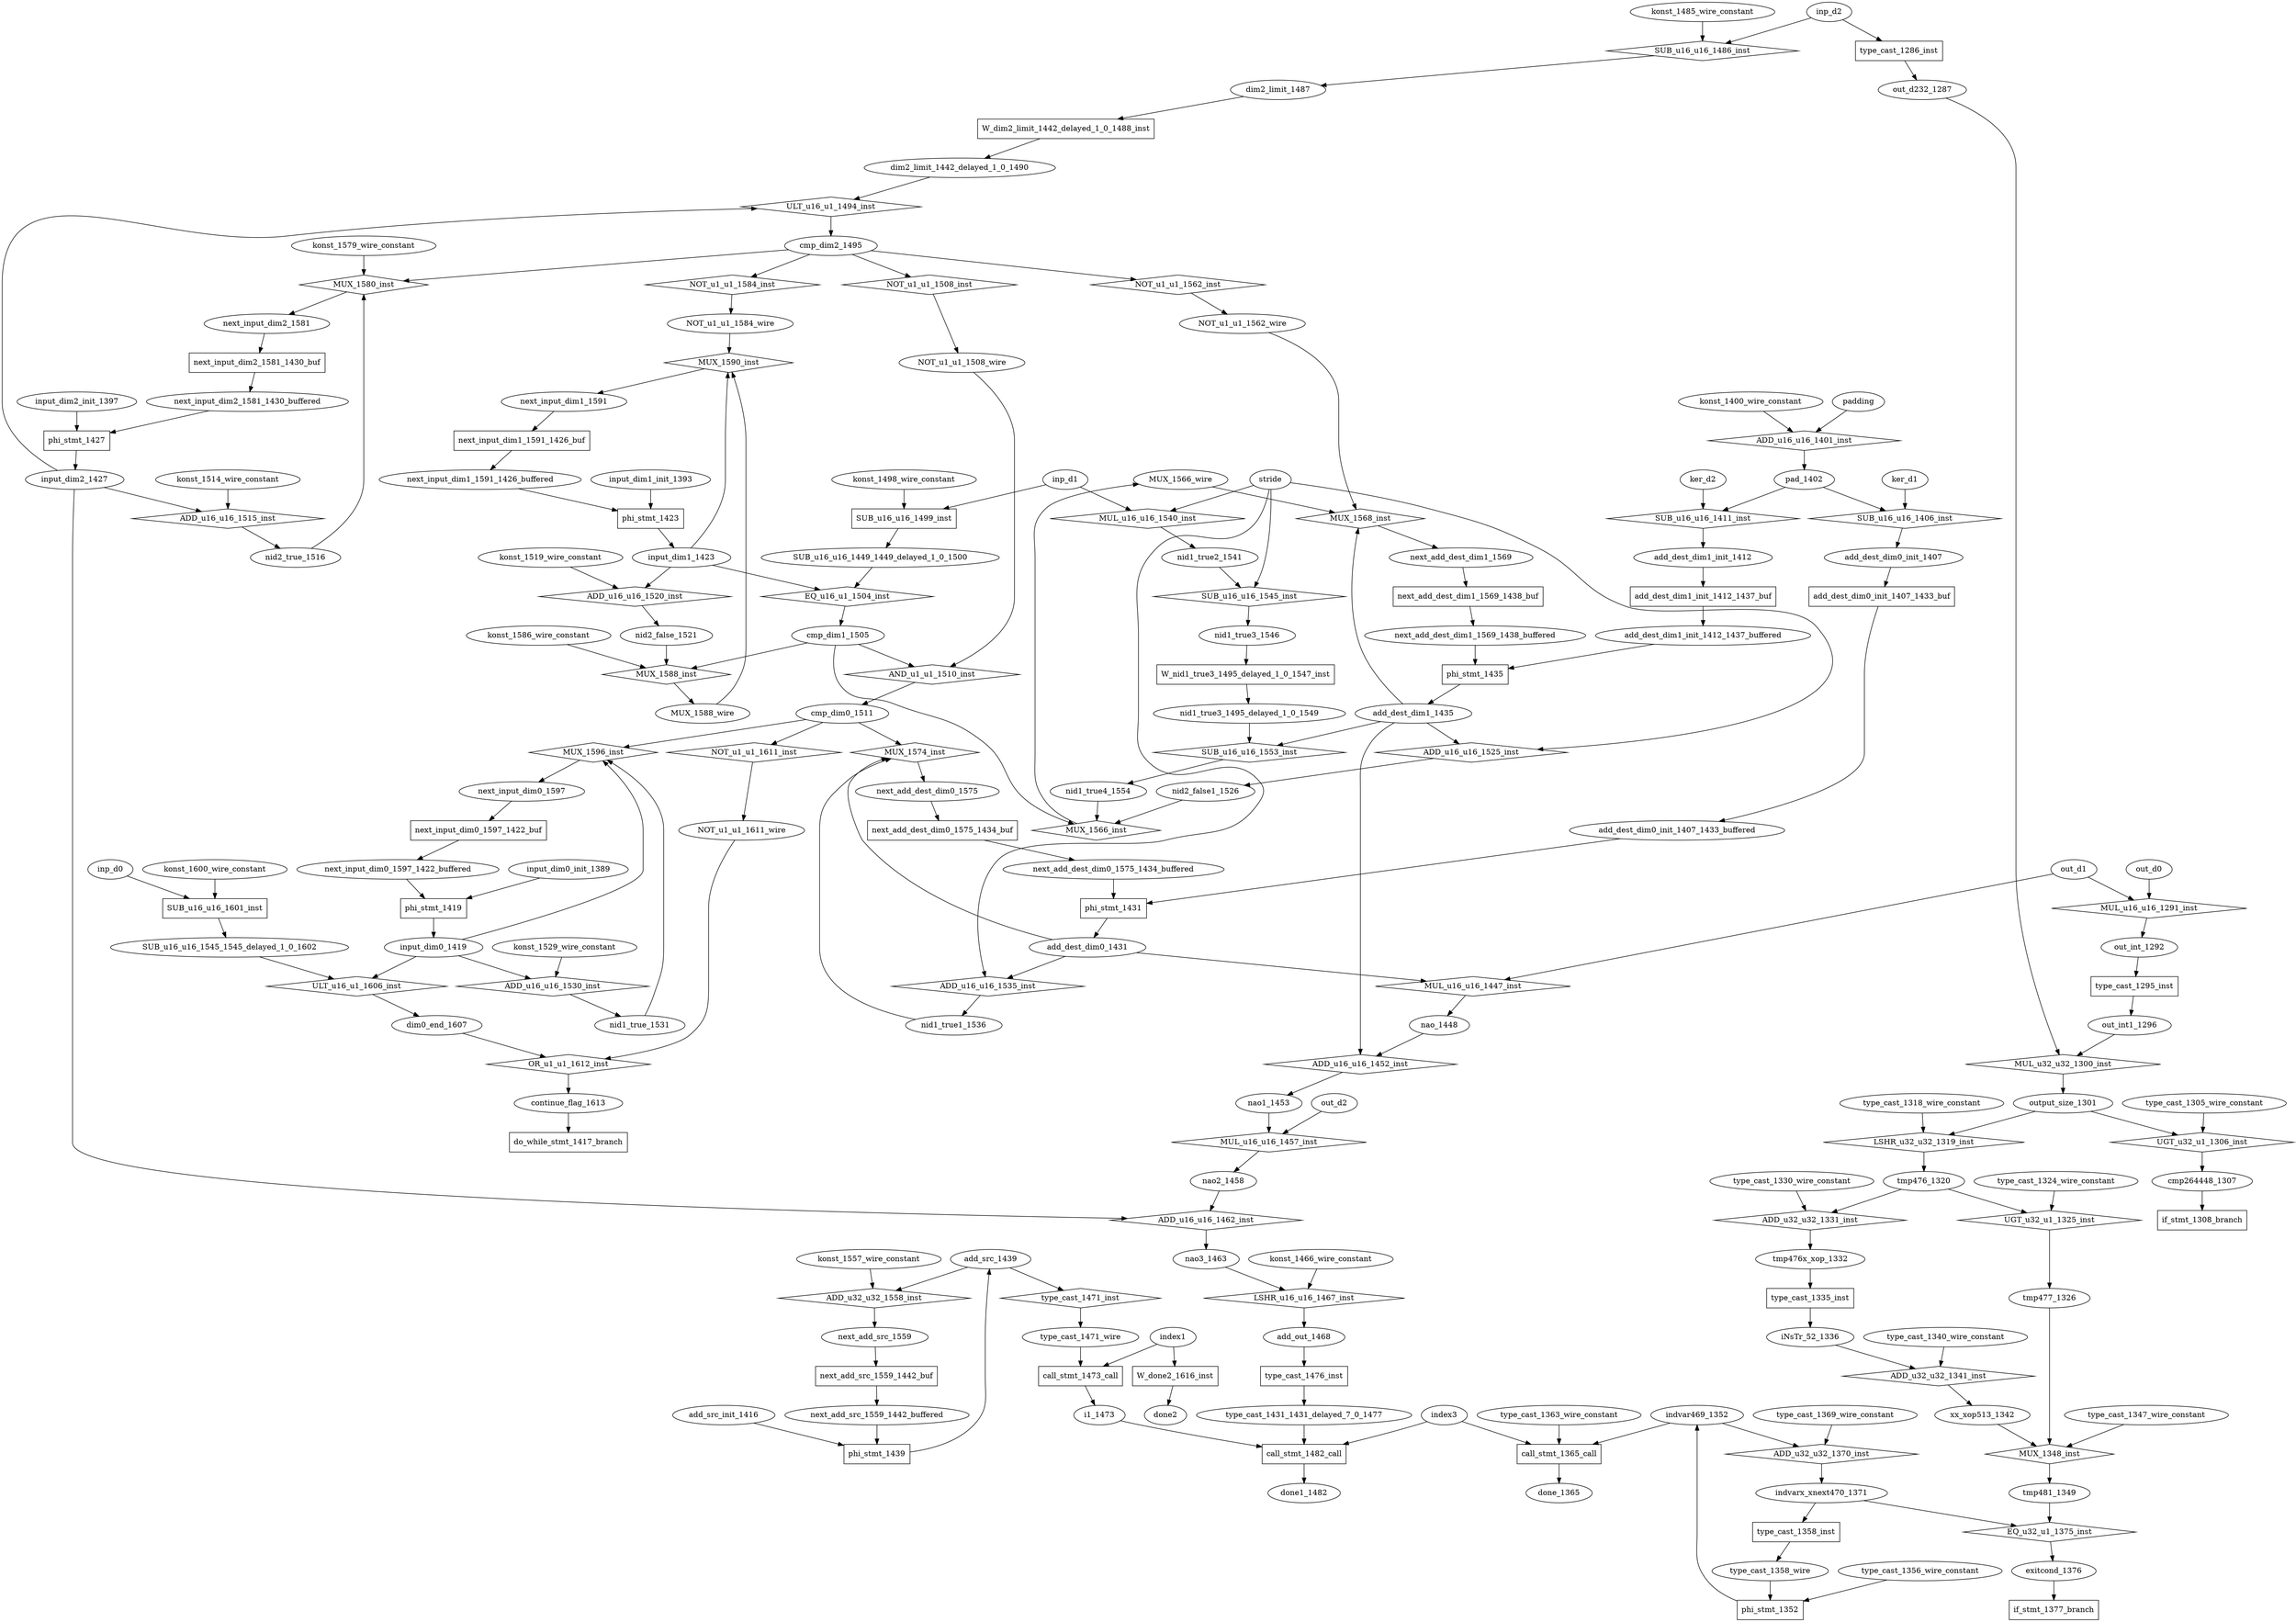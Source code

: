 digraph data_path {
  MUX_1566_wire [shape=ellipse];
  MUX_1588_wire [shape=ellipse];
  NOT_u1_u1_1508_wire [shape=ellipse];
  NOT_u1_u1_1562_wire [shape=ellipse];
  NOT_u1_u1_1584_wire [shape=ellipse];
  NOT_u1_u1_1611_wire [shape=ellipse];
  SUB_u16_u16_1449_1449_delayed_1_0_1500 [shape=ellipse];
  SUB_u16_u16_1545_1545_delayed_1_0_1602 [shape=ellipse];
  add_dest_dim0_1431 [shape=ellipse];
  add_dest_dim0_init_1407 [shape=ellipse];
  add_dest_dim0_init_1407_1433_buffered [shape=ellipse];
  add_dest_dim1_1435 [shape=ellipse];
  add_dest_dim1_init_1412 [shape=ellipse];
  add_dest_dim1_init_1412_1437_buffered [shape=ellipse];
  add_out_1468 [shape=ellipse];
  add_src_1439 [shape=ellipse];
  add_src_init_1416 [shape=ellipse];
  cmp264448_1307 [shape=ellipse];
  cmp_dim0_1511 [shape=ellipse];
  cmp_dim1_1505 [shape=ellipse];
  cmp_dim2_1495 [shape=ellipse];
  continue_flag_1613 [shape=ellipse];
  dim0_end_1607 [shape=ellipse];
  dim2_limit_1442_delayed_1_0_1490 [shape=ellipse];
  dim2_limit_1487 [shape=ellipse];
  done1_1482 [shape=ellipse];
  done_1365 [shape=ellipse];
  exitcond_1376 [shape=ellipse];
  i1_1473 [shape=ellipse];
  iNsTr_52_1336 [shape=ellipse];
  indvar469_1352 [shape=ellipse];
  indvarx_xnext470_1371 [shape=ellipse];
  input_dim0_1419 [shape=ellipse];
  input_dim0_init_1389 [shape=ellipse];
  input_dim1_1423 [shape=ellipse];
  input_dim1_init_1393 [shape=ellipse];
  input_dim2_1427 [shape=ellipse];
  input_dim2_init_1397 [shape=ellipse];
  konst_1400_wire_constant [shape=ellipse];
  konst_1466_wire_constant [shape=ellipse];
  konst_1485_wire_constant [shape=ellipse];
  konst_1498_wire_constant [shape=ellipse];
  konst_1514_wire_constant [shape=ellipse];
  konst_1519_wire_constant [shape=ellipse];
  konst_1529_wire_constant [shape=ellipse];
  konst_1557_wire_constant [shape=ellipse];
  konst_1579_wire_constant [shape=ellipse];
  konst_1586_wire_constant [shape=ellipse];
  konst_1600_wire_constant [shape=ellipse];
  nao1_1453 [shape=ellipse];
  nao2_1458 [shape=ellipse];
  nao3_1463 [shape=ellipse];
  nao_1448 [shape=ellipse];
  next_add_dest_dim0_1575 [shape=ellipse];
  next_add_dest_dim0_1575_1434_buffered [shape=ellipse];
  next_add_dest_dim1_1569 [shape=ellipse];
  next_add_dest_dim1_1569_1438_buffered [shape=ellipse];
  next_add_src_1559 [shape=ellipse];
  next_add_src_1559_1442_buffered [shape=ellipse];
  next_input_dim0_1597 [shape=ellipse];
  next_input_dim0_1597_1422_buffered [shape=ellipse];
  next_input_dim1_1591 [shape=ellipse];
  next_input_dim1_1591_1426_buffered [shape=ellipse];
  next_input_dim2_1581 [shape=ellipse];
  next_input_dim2_1581_1430_buffered [shape=ellipse];
  nid1_true1_1536 [shape=ellipse];
  nid1_true2_1541 [shape=ellipse];
  nid1_true3_1495_delayed_1_0_1549 [shape=ellipse];
  nid1_true3_1546 [shape=ellipse];
  nid1_true4_1554 [shape=ellipse];
  nid1_true_1531 [shape=ellipse];
  nid2_false1_1526 [shape=ellipse];
  nid2_false_1521 [shape=ellipse];
  nid2_true_1516 [shape=ellipse];
  out_d232_1287 [shape=ellipse];
  out_int1_1296 [shape=ellipse];
  out_int_1292 [shape=ellipse];
  output_size_1301 [shape=ellipse];
  pad_1402 [shape=ellipse];
  tmp476_1320 [shape=ellipse];
  tmp476x_xop_1332 [shape=ellipse];
  tmp477_1326 [shape=ellipse];
  tmp481_1349 [shape=ellipse];
  type_cast_1305_wire_constant [shape=ellipse];
  type_cast_1318_wire_constant [shape=ellipse];
  type_cast_1324_wire_constant [shape=ellipse];
  type_cast_1330_wire_constant [shape=ellipse];
  type_cast_1340_wire_constant [shape=ellipse];
  type_cast_1347_wire_constant [shape=ellipse];
  type_cast_1356_wire_constant [shape=ellipse];
  type_cast_1358_wire [shape=ellipse];
  type_cast_1363_wire_constant [shape=ellipse];
  type_cast_1369_wire_constant [shape=ellipse];
  type_cast_1431_1431_delayed_7_0_1477 [shape=ellipse];
  type_cast_1471_wire [shape=ellipse];
  xx_xop513_1342 [shape=ellipse];
  ADD_u16_u16_1401_inst [shape=diamond];
padding  -> ADD_u16_u16_1401_inst;
konst_1400_wire_constant  -> ADD_u16_u16_1401_inst;
ADD_u16_u16_1401_inst -> pad_1402;
  ADD_u16_u16_1452_inst [shape=diamond];
nao_1448  -> ADD_u16_u16_1452_inst;
add_dest_dim1_1435  -> ADD_u16_u16_1452_inst;
ADD_u16_u16_1452_inst -> nao1_1453;
  ADD_u16_u16_1462_inst [shape=diamond];
input_dim2_1427  -> ADD_u16_u16_1462_inst;
nao2_1458  -> ADD_u16_u16_1462_inst;
ADD_u16_u16_1462_inst -> nao3_1463;
  ADD_u16_u16_1515_inst [shape=diamond];
input_dim2_1427  -> ADD_u16_u16_1515_inst;
konst_1514_wire_constant  -> ADD_u16_u16_1515_inst;
ADD_u16_u16_1515_inst -> nid2_true_1516;
  ADD_u16_u16_1520_inst [shape=diamond];
input_dim1_1423  -> ADD_u16_u16_1520_inst;
konst_1519_wire_constant  -> ADD_u16_u16_1520_inst;
ADD_u16_u16_1520_inst -> nid2_false_1521;
  ADD_u16_u16_1525_inst [shape=diamond];
add_dest_dim1_1435  -> ADD_u16_u16_1525_inst;
stride  -> ADD_u16_u16_1525_inst;
ADD_u16_u16_1525_inst -> nid2_false1_1526;
  ADD_u16_u16_1530_inst [shape=diamond];
input_dim0_1419  -> ADD_u16_u16_1530_inst;
konst_1529_wire_constant  -> ADD_u16_u16_1530_inst;
ADD_u16_u16_1530_inst -> nid1_true_1531;
  ADD_u16_u16_1535_inst [shape=diamond];
add_dest_dim0_1431  -> ADD_u16_u16_1535_inst;
stride  -> ADD_u16_u16_1535_inst;
ADD_u16_u16_1535_inst -> nid1_true1_1536;
  ADD_u32_u32_1331_inst [shape=diamond];
tmp476_1320  -> ADD_u32_u32_1331_inst;
type_cast_1330_wire_constant  -> ADD_u32_u32_1331_inst;
ADD_u32_u32_1331_inst -> tmp476x_xop_1332;
  ADD_u32_u32_1341_inst [shape=diamond];
iNsTr_52_1336  -> ADD_u32_u32_1341_inst;
type_cast_1340_wire_constant  -> ADD_u32_u32_1341_inst;
ADD_u32_u32_1341_inst -> xx_xop513_1342;
  ADD_u32_u32_1370_inst [shape=diamond];
indvar469_1352  -> ADD_u32_u32_1370_inst;
type_cast_1369_wire_constant  -> ADD_u32_u32_1370_inst;
ADD_u32_u32_1370_inst -> indvarx_xnext470_1371;
  ADD_u32_u32_1558_inst [shape=diamond];
add_src_1439  -> ADD_u32_u32_1558_inst;
konst_1557_wire_constant  -> ADD_u32_u32_1558_inst;
ADD_u32_u32_1558_inst -> next_add_src_1559;
  AND_u1_u1_1510_inst [shape=diamond];
NOT_u1_u1_1508_wire  -> AND_u1_u1_1510_inst;
cmp_dim1_1505  -> AND_u1_u1_1510_inst;
AND_u1_u1_1510_inst -> cmp_dim0_1511;
  EQ_u16_u1_1504_inst [shape=diamond];
input_dim1_1423  -> EQ_u16_u1_1504_inst;
SUB_u16_u16_1449_1449_delayed_1_0_1500  -> EQ_u16_u1_1504_inst;
EQ_u16_u1_1504_inst -> cmp_dim1_1505;
  EQ_u32_u1_1375_inst [shape=diamond];
indvarx_xnext470_1371  -> EQ_u32_u1_1375_inst;
tmp481_1349  -> EQ_u32_u1_1375_inst;
EQ_u32_u1_1375_inst -> exitcond_1376;
  LSHR_u16_u16_1467_inst [shape=diamond];
nao3_1463  -> LSHR_u16_u16_1467_inst;
konst_1466_wire_constant  -> LSHR_u16_u16_1467_inst;
LSHR_u16_u16_1467_inst -> add_out_1468;
  LSHR_u32_u32_1319_inst [shape=diamond];
output_size_1301  -> LSHR_u32_u32_1319_inst;
type_cast_1318_wire_constant  -> LSHR_u32_u32_1319_inst;
LSHR_u32_u32_1319_inst -> tmp476_1320;
  MUL_u16_u16_1291_inst [shape=diamond];
out_d0  -> MUL_u16_u16_1291_inst;
out_d1  -> MUL_u16_u16_1291_inst;
MUL_u16_u16_1291_inst -> out_int_1292;
  MUL_u16_u16_1447_inst [shape=diamond];
out_d1  -> MUL_u16_u16_1447_inst;
add_dest_dim0_1431  -> MUL_u16_u16_1447_inst;
MUL_u16_u16_1447_inst -> nao_1448;
  MUL_u16_u16_1457_inst [shape=diamond];
out_d2  -> MUL_u16_u16_1457_inst;
nao1_1453  -> MUL_u16_u16_1457_inst;
MUL_u16_u16_1457_inst -> nao2_1458;
  MUL_u16_u16_1540_inst [shape=diamond];
stride  -> MUL_u16_u16_1540_inst;
inp_d1  -> MUL_u16_u16_1540_inst;
MUL_u16_u16_1540_inst -> nid1_true2_1541;
  MUL_u32_u32_1300_inst [shape=diamond];
out_int1_1296  -> MUL_u32_u32_1300_inst;
out_d232_1287  -> MUL_u32_u32_1300_inst;
MUL_u32_u32_1300_inst -> output_size_1301;
  MUX_1348_inst [shape=diamond];
tmp477_1326  -> MUX_1348_inst;
xx_xop513_1342  -> MUX_1348_inst;
type_cast_1347_wire_constant  -> MUX_1348_inst;
MUX_1348_inst -> tmp481_1349;
  MUX_1566_inst [shape=diamond];
cmp_dim1_1505  -> MUX_1566_inst;
nid1_true4_1554  -> MUX_1566_inst;
nid2_false1_1526  -> MUX_1566_inst;
MUX_1566_inst -> MUX_1566_wire;
  MUX_1568_inst [shape=diamond];
NOT_u1_u1_1562_wire  -> MUX_1568_inst;
MUX_1566_wire  -> MUX_1568_inst;
add_dest_dim1_1435  -> MUX_1568_inst;
MUX_1568_inst -> next_add_dest_dim1_1569;
  MUX_1574_inst [shape=diamond];
cmp_dim0_1511  -> MUX_1574_inst;
nid1_true1_1536  -> MUX_1574_inst;
add_dest_dim0_1431  -> MUX_1574_inst;
MUX_1574_inst -> next_add_dest_dim0_1575;
  MUX_1580_inst [shape=diamond];
cmp_dim2_1495  -> MUX_1580_inst;
nid2_true_1516  -> MUX_1580_inst;
konst_1579_wire_constant  -> MUX_1580_inst;
MUX_1580_inst -> next_input_dim2_1581;
  MUX_1588_inst [shape=diamond];
cmp_dim1_1505  -> MUX_1588_inst;
konst_1586_wire_constant  -> MUX_1588_inst;
nid2_false_1521  -> MUX_1588_inst;
MUX_1588_inst -> MUX_1588_wire;
  MUX_1590_inst [shape=diamond];
NOT_u1_u1_1584_wire  -> MUX_1590_inst;
MUX_1588_wire  -> MUX_1590_inst;
input_dim1_1423  -> MUX_1590_inst;
MUX_1590_inst -> next_input_dim1_1591;
  MUX_1596_inst [shape=diamond];
cmp_dim0_1511  -> MUX_1596_inst;
nid1_true_1531  -> MUX_1596_inst;
input_dim0_1419  -> MUX_1596_inst;
MUX_1596_inst -> next_input_dim0_1597;
  NOT_u1_u1_1508_inst [shape=diamond];
cmp_dim2_1495  -> NOT_u1_u1_1508_inst;
NOT_u1_u1_1508_inst -> NOT_u1_u1_1508_wire;
  NOT_u1_u1_1562_inst [shape=diamond];
cmp_dim2_1495  -> NOT_u1_u1_1562_inst;
NOT_u1_u1_1562_inst -> NOT_u1_u1_1562_wire;
  NOT_u1_u1_1584_inst [shape=diamond];
cmp_dim2_1495  -> NOT_u1_u1_1584_inst;
NOT_u1_u1_1584_inst -> NOT_u1_u1_1584_wire;
  NOT_u1_u1_1611_inst [shape=diamond];
cmp_dim0_1511  -> NOT_u1_u1_1611_inst;
NOT_u1_u1_1611_inst -> NOT_u1_u1_1611_wire;
  OR_u1_u1_1612_inst [shape=diamond];
dim0_end_1607  -> OR_u1_u1_1612_inst;
NOT_u1_u1_1611_wire  -> OR_u1_u1_1612_inst;
OR_u1_u1_1612_inst -> continue_flag_1613;
  SUB_u16_u16_1406_inst [shape=diamond];
ker_d1  -> SUB_u16_u16_1406_inst;
pad_1402  -> SUB_u16_u16_1406_inst;
SUB_u16_u16_1406_inst -> add_dest_dim0_init_1407;
  SUB_u16_u16_1411_inst [shape=diamond];
ker_d2  -> SUB_u16_u16_1411_inst;
pad_1402  -> SUB_u16_u16_1411_inst;
SUB_u16_u16_1411_inst -> add_dest_dim1_init_1412;
  SUB_u16_u16_1486_inst [shape=diamond];
inp_d2  -> SUB_u16_u16_1486_inst;
konst_1485_wire_constant  -> SUB_u16_u16_1486_inst;
SUB_u16_u16_1486_inst -> dim2_limit_1487;
  SUB_u16_u16_1499_inst [shape=rectangle];
inp_d1  -> SUB_u16_u16_1499_inst;
konst_1498_wire_constant  -> SUB_u16_u16_1499_inst;
SUB_u16_u16_1499_inst -> SUB_u16_u16_1449_1449_delayed_1_0_1500;
  SUB_u16_u16_1545_inst [shape=diamond];
nid1_true2_1541  -> SUB_u16_u16_1545_inst;
stride  -> SUB_u16_u16_1545_inst;
SUB_u16_u16_1545_inst -> nid1_true3_1546;
  SUB_u16_u16_1553_inst [shape=diamond];
add_dest_dim1_1435  -> SUB_u16_u16_1553_inst;
nid1_true3_1495_delayed_1_0_1549  -> SUB_u16_u16_1553_inst;
SUB_u16_u16_1553_inst -> nid1_true4_1554;
  SUB_u16_u16_1601_inst [shape=rectangle];
inp_d0  -> SUB_u16_u16_1601_inst;
konst_1600_wire_constant  -> SUB_u16_u16_1601_inst;
SUB_u16_u16_1601_inst -> SUB_u16_u16_1545_1545_delayed_1_0_1602;
  UGT_u32_u1_1306_inst [shape=diamond];
output_size_1301  -> UGT_u32_u1_1306_inst;
type_cast_1305_wire_constant  -> UGT_u32_u1_1306_inst;
UGT_u32_u1_1306_inst -> cmp264448_1307;
  UGT_u32_u1_1325_inst [shape=diamond];
tmp476_1320  -> UGT_u32_u1_1325_inst;
type_cast_1324_wire_constant  -> UGT_u32_u1_1325_inst;
UGT_u32_u1_1325_inst -> tmp477_1326;
  ULT_u16_u1_1494_inst [shape=diamond];
input_dim2_1427  -> ULT_u16_u1_1494_inst;
dim2_limit_1442_delayed_1_0_1490  -> ULT_u16_u1_1494_inst;
ULT_u16_u1_1494_inst -> cmp_dim2_1495;
  ULT_u16_u1_1606_inst [shape=diamond];
input_dim0_1419  -> ULT_u16_u1_1606_inst;
SUB_u16_u16_1545_1545_delayed_1_0_1602  -> ULT_u16_u1_1606_inst;
ULT_u16_u1_1606_inst -> dim0_end_1607;
  W_dim2_limit_1442_delayed_1_0_1488_inst [shape=rectangle];
dim2_limit_1487  -> W_dim2_limit_1442_delayed_1_0_1488_inst;
W_dim2_limit_1442_delayed_1_0_1488_inst -> dim2_limit_1442_delayed_1_0_1490;
  W_done2_1616_inst [shape=rectangle];
index1  -> W_done2_1616_inst;
W_done2_1616_inst -> done2;
  W_nid1_true3_1495_delayed_1_0_1547_inst [shape=rectangle];
nid1_true3_1546  -> W_nid1_true3_1495_delayed_1_0_1547_inst;
W_nid1_true3_1495_delayed_1_0_1547_inst -> nid1_true3_1495_delayed_1_0_1549;
  add_dest_dim0_init_1407_1433_buf [shape=rectangle];
add_dest_dim0_init_1407  -> add_dest_dim0_init_1407_1433_buf;
add_dest_dim0_init_1407_1433_buf -> add_dest_dim0_init_1407_1433_buffered;
  add_dest_dim1_init_1412_1437_buf [shape=rectangle];
add_dest_dim1_init_1412  -> add_dest_dim1_init_1412_1437_buf;
add_dest_dim1_init_1412_1437_buf -> add_dest_dim1_init_1412_1437_buffered;
  call_stmt_1365_call [shape=rectangle];
index3  -> call_stmt_1365_call;
indvar469_1352  -> call_stmt_1365_call;
type_cast_1363_wire_constant  -> call_stmt_1365_call;
call_stmt_1365_call -> done_1365;
  call_stmt_1473_call [shape=rectangle];
index1  -> call_stmt_1473_call;
type_cast_1471_wire  -> call_stmt_1473_call;
call_stmt_1473_call -> i1_1473;
  call_stmt_1482_call [shape=rectangle];
index3  -> call_stmt_1482_call;
type_cast_1431_1431_delayed_7_0_1477  -> call_stmt_1482_call;
i1_1473  -> call_stmt_1482_call;
call_stmt_1482_call -> done1_1482;
  do_while_stmt_1417_branch [shape=rectangle];
continue_flag_1613  -> do_while_stmt_1417_branch;
  if_stmt_1308_branch [shape=rectangle];
cmp264448_1307  -> if_stmt_1308_branch;
  if_stmt_1377_branch [shape=rectangle];
exitcond_1376  -> if_stmt_1377_branch;
  next_add_dest_dim0_1575_1434_buf [shape=rectangle];
next_add_dest_dim0_1575  -> next_add_dest_dim0_1575_1434_buf;
next_add_dest_dim0_1575_1434_buf -> next_add_dest_dim0_1575_1434_buffered;
  next_add_dest_dim1_1569_1438_buf [shape=rectangle];
next_add_dest_dim1_1569  -> next_add_dest_dim1_1569_1438_buf;
next_add_dest_dim1_1569_1438_buf -> next_add_dest_dim1_1569_1438_buffered;
  next_add_src_1559_1442_buf [shape=rectangle];
next_add_src_1559  -> next_add_src_1559_1442_buf;
next_add_src_1559_1442_buf -> next_add_src_1559_1442_buffered;
  next_input_dim0_1597_1422_buf [shape=rectangle];
next_input_dim0_1597  -> next_input_dim0_1597_1422_buf;
next_input_dim0_1597_1422_buf -> next_input_dim0_1597_1422_buffered;
  next_input_dim1_1591_1426_buf [shape=rectangle];
next_input_dim1_1591  -> next_input_dim1_1591_1426_buf;
next_input_dim1_1591_1426_buf -> next_input_dim1_1591_1426_buffered;
  next_input_dim2_1581_1430_buf [shape=rectangle];
next_input_dim2_1581  -> next_input_dim2_1581_1430_buf;
next_input_dim2_1581_1430_buf -> next_input_dim2_1581_1430_buffered;
  phi_stmt_1352 [shape=rectangle];
type_cast_1356_wire_constant  -> phi_stmt_1352;
type_cast_1358_wire  -> phi_stmt_1352;
phi_stmt_1352 -> indvar469_1352;
  phi_stmt_1419 [shape=rectangle];
input_dim0_init_1389  -> phi_stmt_1419;
next_input_dim0_1597_1422_buffered  -> phi_stmt_1419;
phi_stmt_1419 -> input_dim0_1419;
  phi_stmt_1423 [shape=rectangle];
input_dim1_init_1393  -> phi_stmt_1423;
next_input_dim1_1591_1426_buffered  -> phi_stmt_1423;
phi_stmt_1423 -> input_dim1_1423;
  phi_stmt_1427 [shape=rectangle];
input_dim2_init_1397  -> phi_stmt_1427;
next_input_dim2_1581_1430_buffered  -> phi_stmt_1427;
phi_stmt_1427 -> input_dim2_1427;
  phi_stmt_1431 [shape=rectangle];
add_dest_dim0_init_1407_1433_buffered  -> phi_stmt_1431;
next_add_dest_dim0_1575_1434_buffered  -> phi_stmt_1431;
phi_stmt_1431 -> add_dest_dim0_1431;
  phi_stmt_1435 [shape=rectangle];
add_dest_dim1_init_1412_1437_buffered  -> phi_stmt_1435;
next_add_dest_dim1_1569_1438_buffered  -> phi_stmt_1435;
phi_stmt_1435 -> add_dest_dim1_1435;
  phi_stmt_1439 [shape=rectangle];
add_src_init_1416  -> phi_stmt_1439;
next_add_src_1559_1442_buffered  -> phi_stmt_1439;
phi_stmt_1439 -> add_src_1439;
  type_cast_1286_inst [shape=rectangle];
inp_d2  -> type_cast_1286_inst;
type_cast_1286_inst -> out_d232_1287;
  type_cast_1295_inst [shape=rectangle];
out_int_1292  -> type_cast_1295_inst;
type_cast_1295_inst -> out_int1_1296;
  type_cast_1335_inst [shape=rectangle];
tmp476x_xop_1332  -> type_cast_1335_inst;
type_cast_1335_inst -> iNsTr_52_1336;
  type_cast_1358_inst [shape=rectangle];
indvarx_xnext470_1371  -> type_cast_1358_inst;
type_cast_1358_inst -> type_cast_1358_wire;
  type_cast_1471_inst [shape=diamond];
add_src_1439  -> type_cast_1471_inst;
type_cast_1471_inst -> type_cast_1471_wire;
  type_cast_1476_inst [shape=rectangle];
add_out_1468  -> type_cast_1476_inst;
type_cast_1476_inst -> type_cast_1431_1431_delayed_7_0_1477;
}
